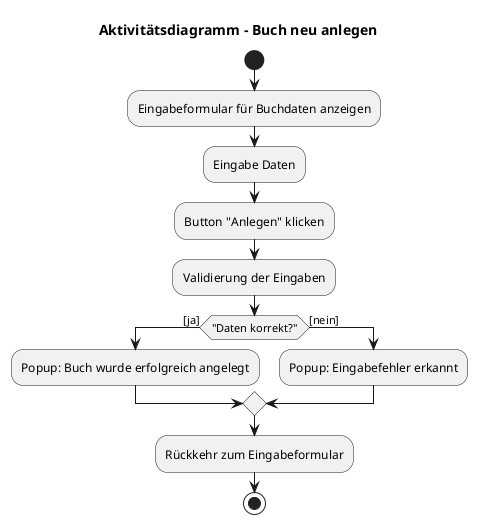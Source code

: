 ' Preview durch <Alt>D

@startuml Aktivitätsdiagramm_BuchAnlegen

title Aktivitätsdiagramm – Buch neu anlegen

start

:Eingabeformular für Buchdaten anzeigen;
:Eingabe Daten;

:Button "Anlegen" klicken;
:Validierung der Eingaben;

if ("Daten korrekt?") then ([ja])
  :Popup: Buch wurde erfolgreich angelegt;
else ([nein])
  :Popup: Eingabefehler erkannt;
endif

:Rückkehr zum Eingabeformular;

stop

@enduml